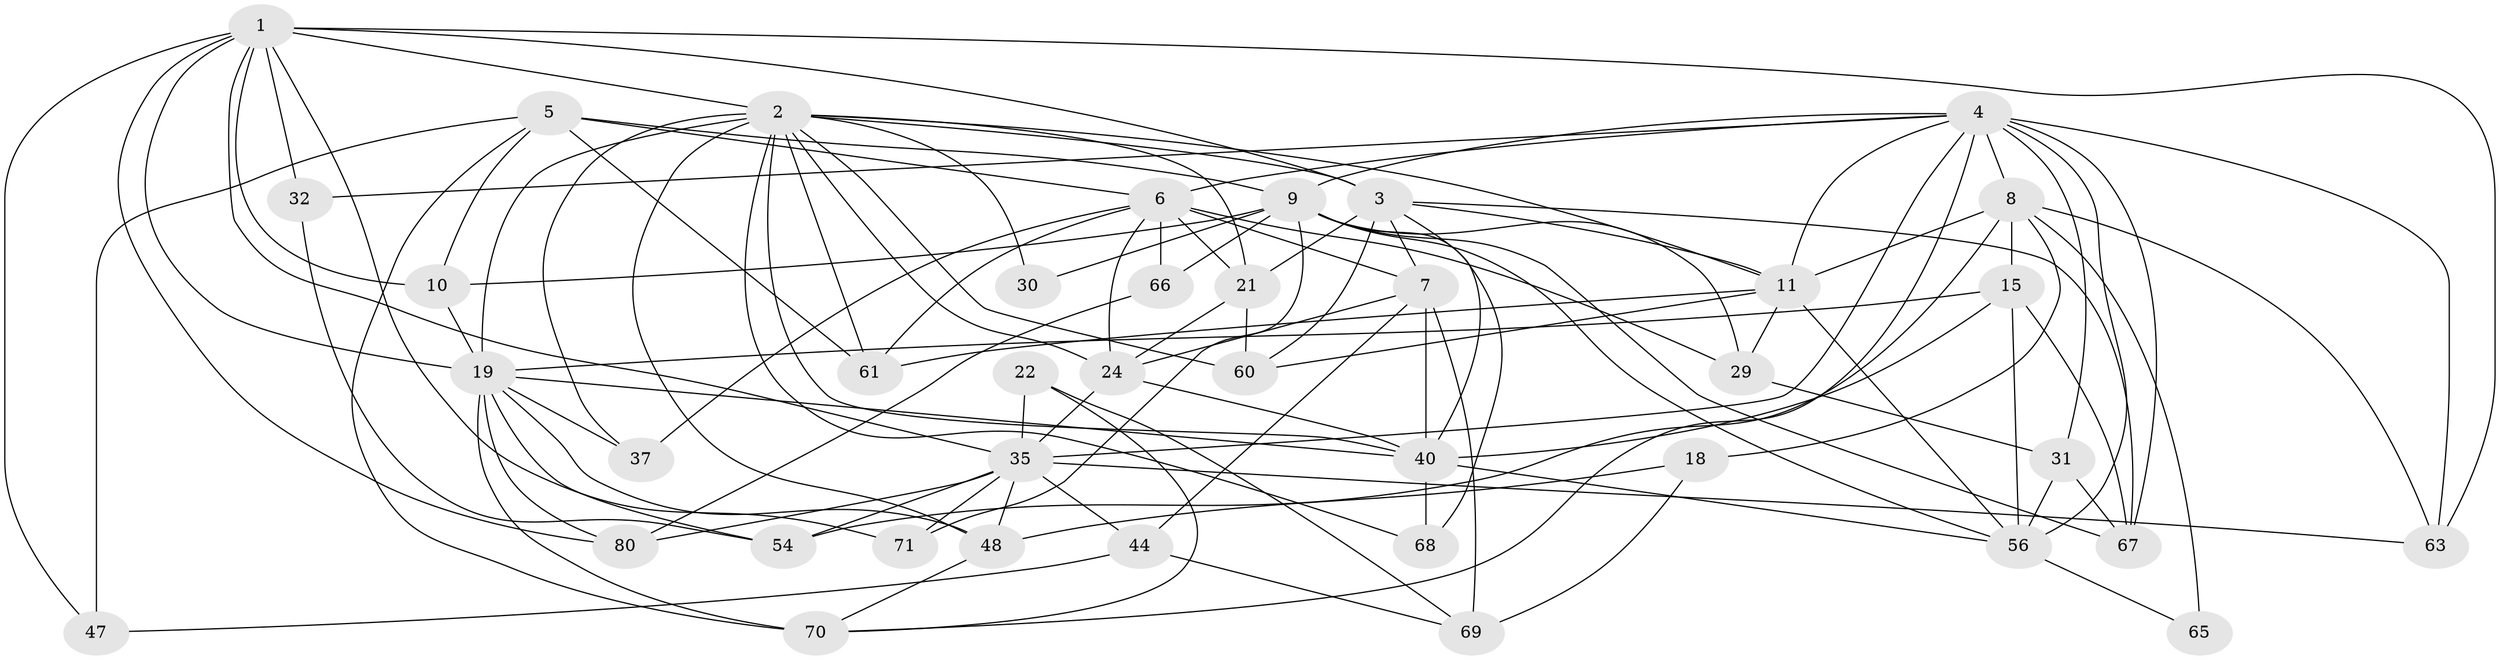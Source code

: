 // original degree distribution, {3: 0.3, 4: 0.325, 5: 0.1875, 2: 0.0875, 7: 0.05, 6: 0.0375, 9: 0.0125}
// Generated by graph-tools (version 1.1) at 2025/15/03/09/25 04:15:05]
// undirected, 40 vertices, 111 edges
graph export_dot {
graph [start="1"]
  node [color=gray90,style=filled];
  1 [super="+20"];
  2 [super="+76+73+38+62"];
  3 [super="+52+16"];
  4 [super="+43+23+33"];
  5 [super="+58"];
  6 [super="+12+53+42"];
  7 [super="+28"];
  8 [super="+74"];
  9 [super="+26+14"];
  10 [super="+17+46"];
  11 [super="+27+13"];
  15;
  18 [super="+79"];
  19 [super="+34+25+59"];
  21 [super="+75"];
  22;
  24 [super="+45"];
  29;
  30;
  31;
  32;
  35 [super="+49"];
  37;
  40;
  44;
  47;
  48 [super="+77"];
  54;
  56 [super="+72+57"];
  60 [super="+64"];
  61;
  63;
  65;
  66;
  67;
  68;
  69;
  70;
  71;
  80;
  1 -- 10;
  1 -- 3;
  1 -- 32;
  1 -- 2;
  1 -- 35;
  1 -- 71;
  1 -- 47;
  1 -- 80;
  1 -- 19;
  1 -- 63;
  2 -- 37;
  2 -- 40;
  2 -- 11;
  2 -- 61;
  2 -- 24;
  2 -- 19 [weight=3];
  2 -- 3 [weight=2];
  2 -- 21;
  2 -- 48;
  2 -- 68;
  2 -- 30;
  2 -- 60;
  3 -- 67;
  3 -- 7;
  3 -- 60;
  3 -- 40;
  3 -- 21;
  3 -- 11;
  4 -- 56 [weight=2];
  4 -- 35;
  4 -- 9;
  4 -- 31;
  4 -- 32;
  4 -- 67;
  4 -- 6;
  4 -- 70;
  4 -- 11;
  4 -- 63;
  4 -- 8;
  5 -- 61;
  5 -- 70 [weight=2];
  5 -- 47;
  5 -- 6;
  5 -- 9 [weight=2];
  5 -- 10;
  6 -- 24;
  6 -- 29;
  6 -- 7 [weight=2];
  6 -- 37;
  6 -- 21;
  6 -- 66;
  6 -- 61;
  7 -- 69;
  7 -- 24;
  7 -- 40;
  7 -- 44;
  8 -- 63;
  8 -- 15;
  8 -- 65;
  8 -- 18;
  8 -- 54;
  8 -- 11;
  9 -- 71;
  9 -- 67;
  9 -- 10 [weight=2];
  9 -- 29;
  9 -- 30;
  9 -- 56;
  9 -- 66;
  9 -- 68;
  10 -- 19;
  11 -- 61;
  11 -- 29;
  11 -- 56;
  11 -- 60;
  15 -- 67;
  15 -- 40;
  15 -- 56;
  15 -- 19;
  18 -- 69;
  18 -- 48;
  19 -- 48;
  19 -- 37;
  19 -- 54;
  19 -- 40 [weight=2];
  19 -- 80;
  19 -- 70;
  21 -- 24;
  21 -- 60;
  22 -- 70;
  22 -- 69;
  22 -- 35;
  24 -- 35;
  24 -- 40;
  29 -- 31;
  31 -- 67;
  31 -- 56;
  32 -- 54;
  35 -- 71;
  35 -- 80;
  35 -- 54;
  35 -- 44;
  35 -- 63;
  35 -- 48;
  40 -- 68;
  40 -- 56;
  44 -- 47;
  44 -- 69;
  48 -- 70;
  56 -- 65;
  66 -- 80;
}
